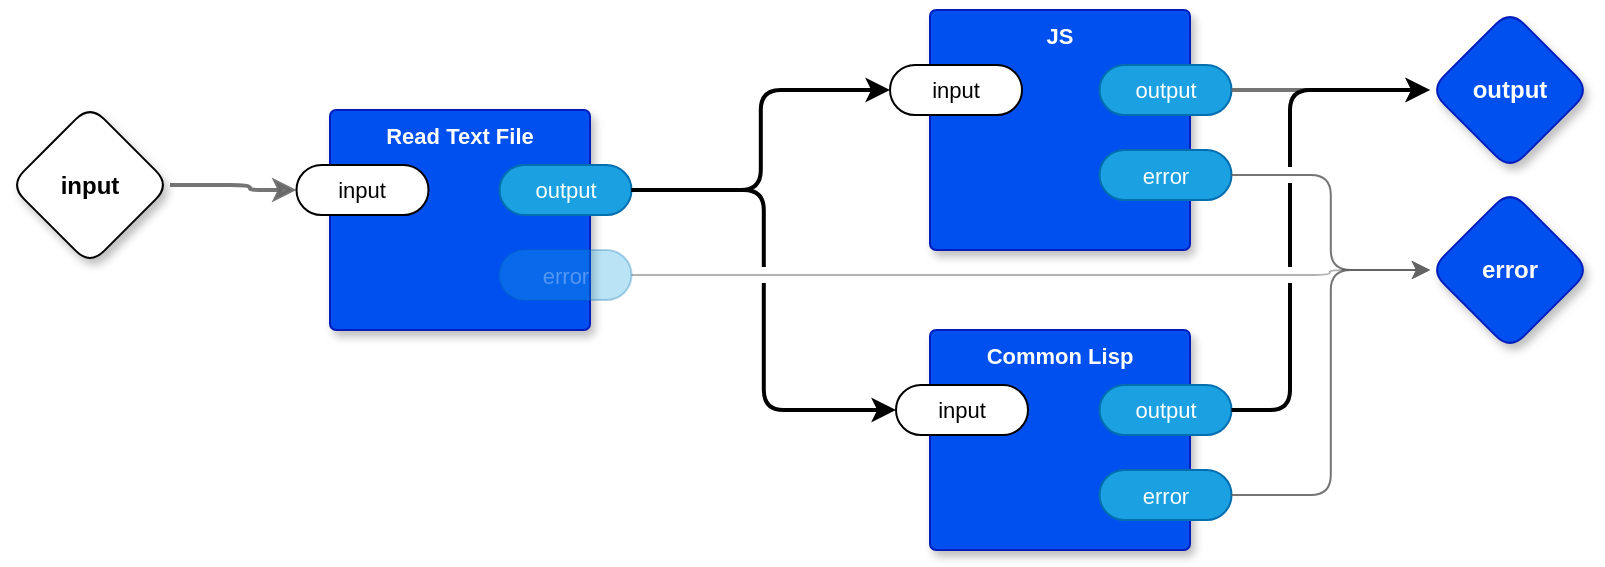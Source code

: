 <mxfile version="22.1.18" type="device" pages="4">
  <diagram name="main" id="m0zTKrYATkNEm8Ja8VeW">
    <mxGraphModel dx="970" dy="670" grid="1" gridSize="10" guides="1" tooltips="1" connect="1" arrows="1" fold="1" page="1" pageScale="1" pageWidth="850" pageHeight="1100" math="0" shadow="0">
      <root>
        <mxCell id="0" />
        <mxCell id="1" parent="0" />
        <mxCell id="c2nBT_NYt9ZuT0qiCFPM-1" style="edgeStyle=orthogonalEdgeStyle;shape=connector;rounded=1;jumpStyle=arc;orthogonalLoop=1;jettySize=auto;html=1;exitX=1;exitY=0.5;exitDx=0;exitDy=0;exitPerimeter=0;entryX=0;entryY=0.5;entryDx=0;entryDy=0;entryPerimeter=0;labelBackgroundColor=default;strokeColor=#666666;strokeWidth=2;fontFamily=Helvetica;fontSize=11;fontColor=default;endArrow=classic;fillColor=#f5f5f5;opacity=90;" edge="1" parent="1" source="c2nBT_NYt9ZuT0qiCFPM-6" target="c2nBT_NYt9ZuT0qiCFPM-20">
          <mxGeometry relative="1" as="geometry">
            <Array as="points">
              <mxPoint x="160" y="218" />
              <mxPoint x="160" y="220" />
            </Array>
          </mxGeometry>
        </mxCell>
        <mxCell id="c2nBT_NYt9ZuT0qiCFPM-6" value="input" style="rhombus;whiteSpace=wrap;html=1;rounded=1;fontStyle=1;glass=0;sketch=0;fontSize=12;points=[[0,0.5,0,0,0],[0.5,0,0,0,0],[0.5,1,0,0,0],[1,0.5,0,0,0]];shadow=1;fontFamily=Helvetica;fontColor=default;" vertex="1" parent="1">
          <mxGeometry x="40" y="177.5" width="80" height="80" as="geometry" />
        </mxCell>
        <mxCell id="c2nBT_NYt9ZuT0qiCFPM-7" value="output" style="rhombus;whiteSpace=wrap;html=1;rounded=1;fillColor=#0050ef;fontColor=#ffffff;strokeColor=#001DBC;fontStyle=1;glass=0;sketch=0;fontSize=12;points=[[0,0.5,0,0,0],[0.5,0,0,0,0],[0.5,1,0,0,0],[1,0.5,0,0,0]];shadow=1;fontFamily=Helvetica;" vertex="1" parent="1">
          <mxGeometry x="750" y="130" width="80" height="80" as="geometry" />
        </mxCell>
        <mxCell id="c2nBT_NYt9ZuT0qiCFPM-8" value="JS" style="rounded=1;whiteSpace=wrap;html=1;sketch=0;container=1;recursiveResize=0;verticalAlign=top;arcSize=6;fontStyle=1;autosize=0;points=[];absoluteArcSize=1;shadow=1;strokeColor=#001DBC;fillColor=#0050ef;fontColor=#ffffff;fontFamily=Helvetica;fontSize=11;" vertex="1" parent="1">
          <mxGeometry x="500" y="130" width="130" height="120" as="geometry">
            <mxRectangle x="-98" y="-1230" width="99" height="26" as="alternateBounds" />
          </mxGeometry>
        </mxCell>
        <mxCell id="c2nBT_NYt9ZuT0qiCFPM-10" value="output" style="rounded=1;whiteSpace=wrap;html=1;sketch=0;points=[[0,0.5,0,0,0],[1,0.5,0,0,0]];fillColor=#1ba1e2;fontColor=#ffffff;strokeColor=#006EAF;arcSize=50;fontFamily=Helvetica;fontSize=11;" vertex="1" parent="c2nBT_NYt9ZuT0qiCFPM-8">
          <mxGeometry x="84.75" y="27.5" width="66" height="25" as="geometry" />
        </mxCell>
        <mxCell id="c2nBT_NYt9ZuT0qiCFPM-11" value="error" style="rounded=1;whiteSpace=wrap;html=1;sketch=0;points=[[0,0.5,0,0,0],[1,0.5,0,0,0]];fillColor=#1ba1e2;fontColor=#ffffff;strokeColor=#006EAF;arcSize=50;fontFamily=Helvetica;fontSize=11;" vertex="1" parent="c2nBT_NYt9ZuT0qiCFPM-8">
          <mxGeometry x="84.75" y="70" width="66" height="25" as="geometry" />
        </mxCell>
        <mxCell id="c2nBT_NYt9ZuT0qiCFPM-13" value="input" style="rounded=1;whiteSpace=wrap;html=1;sketch=0;points=[[0,0.5,0,0,0],[1,0.5,0,0,0]];arcSize=50;fontFamily=Helvetica;fontSize=11;fontColor=default;" vertex="1" parent="c2nBT_NYt9ZuT0qiCFPM-8">
          <mxGeometry x="-20" y="27.5" width="66" height="25" as="geometry" />
        </mxCell>
        <mxCell id="c2nBT_NYt9ZuT0qiCFPM-16" style="edgeStyle=orthogonalEdgeStyle;shape=connector;rounded=1;jumpStyle=arc;orthogonalLoop=1;jettySize=auto;html=1;exitX=1;exitY=0.5;exitDx=0;exitDy=0;exitPerimeter=0;entryX=0;entryY=0.5;entryDx=0;entryDy=0;entryPerimeter=0;labelBackgroundColor=default;strokeColor=#666666;strokeWidth=2;fontFamily=Helvetica;fontSize=11;fontColor=default;endArrow=classic;fillColor=#f5f5f5;opacity=90;" edge="1" parent="1" source="c2nBT_NYt9ZuT0qiCFPM-10" target="c2nBT_NYt9ZuT0qiCFPM-7">
          <mxGeometry relative="1" as="geometry" />
        </mxCell>
        <mxCell id="c2nBT_NYt9ZuT0qiCFPM-17" value="error" style="rhombus;whiteSpace=wrap;html=1;rounded=1;fillColor=#0050ef;fontColor=#ffffff;strokeColor=#001DBC;fontStyle=1;glass=0;sketch=0;fontSize=12;points=[[0,0.5,0,0,0],[0.5,0,0,0,0],[0.5,1,0,0,0],[1,0.5,0,0,0]];shadow=1;fontFamily=Helvetica;" vertex="1" parent="1">
          <mxGeometry x="750" y="220" width="80" height="80" as="geometry" />
        </mxCell>
        <mxCell id="c2nBT_NYt9ZuT0qiCFPM-18" style="edgeStyle=orthogonalEdgeStyle;shape=connector;rounded=1;jumpStyle=arc;orthogonalLoop=1;jettySize=auto;html=1;exitX=1;exitY=0.5;exitDx=0;exitDy=0;exitPerimeter=0;entryX=0;entryY=0.5;entryDx=0;entryDy=0;entryPerimeter=0;labelBackgroundColor=default;strokeColor=#666666;strokeWidth=1;fontFamily=Helvetica;fontSize=11;fontColor=default;endArrow=classic;fillColor=#f5f5f5;opacity=90;" edge="1" parent="1" source="c2nBT_NYt9ZuT0qiCFPM-11" target="c2nBT_NYt9ZuT0qiCFPM-17">
          <mxGeometry relative="1" as="geometry" />
        </mxCell>
        <mxCell id="c2nBT_NYt9ZuT0qiCFPM-19" value="Read Text File" style="rounded=1;whiteSpace=wrap;html=1;sketch=0;container=1;recursiveResize=0;verticalAlign=top;arcSize=6;fontStyle=1;autosize=0;points=[];absoluteArcSize=1;shadow=1;strokeColor=#001DBC;fillColor=#0050ef;fontColor=#ffffff;fontFamily=Helvetica;fontSize=11;" vertex="1" parent="1">
          <mxGeometry x="200" y="180" width="130" height="110" as="geometry">
            <mxRectangle x="-98" y="-1230" width="99" height="26" as="alternateBounds" />
          </mxGeometry>
        </mxCell>
        <mxCell id="c2nBT_NYt9ZuT0qiCFPM-20" value="input" style="rounded=1;whiteSpace=wrap;html=1;sketch=0;points=[[0,0.5,0,0,0],[1,0.5,0,0,0]];arcSize=50;fontFamily=Helvetica;fontSize=11;fontColor=default;" vertex="1" parent="c2nBT_NYt9ZuT0qiCFPM-19">
          <mxGeometry x="-16.75" y="27.5" width="66" height="25" as="geometry" />
        </mxCell>
        <mxCell id="c2nBT_NYt9ZuT0qiCFPM-21" value="output" style="rounded=1;whiteSpace=wrap;html=1;sketch=0;points=[[0,0.5,0,0,0],[1,0.5,0,0,0]];fillColor=#1ba1e2;fontColor=#ffffff;strokeColor=#006EAF;arcSize=50;fontFamily=Helvetica;fontSize=11;" vertex="1" parent="c2nBT_NYt9ZuT0qiCFPM-19">
          <mxGeometry x="84.75" y="27.5" width="66" height="25" as="geometry" />
        </mxCell>
        <mxCell id="c2nBT_NYt9ZuT0qiCFPM-22" value="error" style="rounded=1;whiteSpace=wrap;html=1;sketch=0;points=[[0,0.5,0,0,0],[1,0.5,0,0,0]];fillColor=#1ba1e2;fontColor=#ffffff;strokeColor=#006EAF;arcSize=50;fontFamily=Helvetica;fontSize=11;textOpacity=30;opacity=30;" vertex="1" parent="c2nBT_NYt9ZuT0qiCFPM-19">
          <mxGeometry x="84.75" y="70" width="66" height="25" as="geometry" />
        </mxCell>
        <mxCell id="c2nBT_NYt9ZuT0qiCFPM-24" style="edgeStyle=orthogonalEdgeStyle;rounded=1;orthogonalLoop=1;jettySize=auto;html=1;exitX=1;exitY=0.5;exitDx=0;exitDy=0;exitPerimeter=0;entryX=0;entryY=0.5;entryDx=0;entryDy=0;entryPerimeter=0;strokeWidth=1;opacity=30;jumpStyle=arc;" edge="1" parent="1" source="c2nBT_NYt9ZuT0qiCFPM-22" target="c2nBT_NYt9ZuT0qiCFPM-17">
          <mxGeometry relative="1" as="geometry">
            <Array as="points">
              <mxPoint x="700" y="263" />
              <mxPoint x="700" y="260" />
            </Array>
          </mxGeometry>
        </mxCell>
        <mxCell id="c2nBT_NYt9ZuT0qiCFPM-48" value="Common Lisp" style="rounded=1;whiteSpace=wrap;html=1;sketch=0;container=1;recursiveResize=0;verticalAlign=top;arcSize=6;fontStyle=1;autosize=0;points=[];absoluteArcSize=1;shadow=1;strokeColor=#001DBC;fillColor=#0050ef;fontColor=#ffffff;fontFamily=Helvetica;fontSize=11;" vertex="1" parent="1">
          <mxGeometry x="500" y="290" width="130" height="110" as="geometry">
            <mxRectangle x="-98" y="-1230" width="99" height="26" as="alternateBounds" />
          </mxGeometry>
        </mxCell>
        <mxCell id="c2nBT_NYt9ZuT0qiCFPM-50" value="output" style="rounded=1;whiteSpace=wrap;html=1;sketch=0;points=[[0,0.5,0,0,0],[1,0.5,0,0,0]];fillColor=#1ba1e2;fontColor=#ffffff;strokeColor=#006EAF;arcSize=50;fontFamily=Helvetica;fontSize=11;" vertex="1" parent="c2nBT_NYt9ZuT0qiCFPM-48">
          <mxGeometry x="84.75" y="27.5" width="66" height="25" as="geometry" />
        </mxCell>
        <mxCell id="c2nBT_NYt9ZuT0qiCFPM-51" value="error" style="rounded=1;whiteSpace=wrap;html=1;sketch=0;points=[[0,0.5,0,0,0],[1,0.5,0,0,0]];fillColor=#1ba1e2;fontColor=#ffffff;strokeColor=#006EAF;arcSize=50;fontFamily=Helvetica;fontSize=11;" vertex="1" parent="c2nBT_NYt9ZuT0qiCFPM-48">
          <mxGeometry x="84.75" y="70" width="66" height="25" as="geometry" />
        </mxCell>
        <mxCell id="c2nBT_NYt9ZuT0qiCFPM-53" value="input" style="rounded=1;whiteSpace=wrap;html=1;sketch=0;points=[[0,0.5,0,0,0],[1,0.5,0,0,0]];arcSize=50;fontFamily=Helvetica;fontSize=11;fontColor=default;" vertex="1" parent="c2nBT_NYt9ZuT0qiCFPM-48">
          <mxGeometry x="-17" y="27.5" width="66" height="25" as="geometry" />
        </mxCell>
        <mxCell id="c2nBT_NYt9ZuT0qiCFPM-58" style="edgeStyle=orthogonalEdgeStyle;shape=connector;rounded=1;jumpStyle=arc;orthogonalLoop=1;jettySize=auto;html=1;exitX=1;exitY=0.5;exitDx=0;exitDy=0;exitPerimeter=0;labelBackgroundColor=default;strokeColor=#666666;strokeWidth=1;fontFamily=Helvetica;fontSize=11;fontColor=default;endArrow=classic;fillColor=#f5f5f5;opacity=90;entryX=0;entryY=0.5;entryDx=0;entryDy=0;entryPerimeter=0;" edge="1" parent="1" source="c2nBT_NYt9ZuT0qiCFPM-51" target="c2nBT_NYt9ZuT0qiCFPM-17">
          <mxGeometry relative="1" as="geometry">
            <mxPoint x="750" y="470" as="targetPoint" />
          </mxGeometry>
        </mxCell>
        <mxCell id="m_vj20etugxTJXtS6ki3-2" style="edgeStyle=orthogonalEdgeStyle;shape=connector;curved=0;rounded=1;jumpStyle=gap;orthogonalLoop=1;jettySize=auto;html=1;exitX=1;exitY=0.5;exitDx=0;exitDy=0;exitPerimeter=0;entryX=0;entryY=0.5;entryDx=0;entryDy=0;entryPerimeter=0;labelBackgroundColor=default;strokeColor=default;strokeWidth=2;align=center;verticalAlign=middle;fontFamily=Helvetica;fontSize=11;fontColor=default;endArrow=classic;" edge="1" parent="1" source="c2nBT_NYt9ZuT0qiCFPM-21" target="c2nBT_NYt9ZuT0qiCFPM-53">
          <mxGeometry relative="1" as="geometry" />
        </mxCell>
        <mxCell id="m_vj20etugxTJXtS6ki3-3" style="edgeStyle=orthogonalEdgeStyle;shape=connector;curved=0;rounded=1;jumpStyle=gap;orthogonalLoop=1;jettySize=auto;html=1;exitX=1;exitY=0.5;exitDx=0;exitDy=0;exitPerimeter=0;entryX=0;entryY=0.5;entryDx=0;entryDy=0;entryPerimeter=0;labelBackgroundColor=default;strokeColor=default;strokeWidth=2;align=center;verticalAlign=middle;fontFamily=Helvetica;fontSize=11;fontColor=default;endArrow=classic;" edge="1" parent="1" source="c2nBT_NYt9ZuT0qiCFPM-50" target="c2nBT_NYt9ZuT0qiCFPM-7">
          <mxGeometry relative="1" as="geometry">
            <Array as="points">
              <mxPoint x="680" y="330" />
              <mxPoint x="680" y="170" />
            </Array>
          </mxGeometry>
        </mxCell>
        <mxCell id="m_vj20etugxTJXtS6ki3-4" style="edgeStyle=orthogonalEdgeStyle;shape=connector;curved=0;rounded=1;jumpStyle=gap;orthogonalLoop=1;jettySize=auto;html=1;exitX=1;exitY=0.5;exitDx=0;exitDy=0;exitPerimeter=0;entryX=0;entryY=0.5;entryDx=0;entryDy=0;entryPerimeter=0;labelBackgroundColor=default;strokeColor=default;strokeWidth=2;align=center;verticalAlign=middle;fontFamily=Helvetica;fontSize=11;fontColor=default;endArrow=classic;" edge="1" parent="1" source="c2nBT_NYt9ZuT0qiCFPM-21" target="c2nBT_NYt9ZuT0qiCFPM-13">
          <mxGeometry relative="1" as="geometry" />
        </mxCell>
      </root>
    </mxGraphModel>
  </diagram>
  <diagram id="tdX2_95LEIDNDVLNdQ2E" name="...">
    <mxGraphModel dx="1114" dy="693" grid="1" gridSize="10" guides="1" tooltips="1" connect="1" arrows="1" fold="1" page="1" pageScale="1" pageWidth="850" pageHeight="1100" math="0" shadow="0">
      <root>
        <mxCell id="0" />
        <mxCell id="1" parent="0" />
      </root>
    </mxGraphModel>
  </diagram>
  <diagram id="RkYC8bqlzg5WGROcqYkk" name="JS">
    <mxGraphModel dx="970" dy="670" grid="1" gridSize="10" guides="1" tooltips="1" connect="1" arrows="1" fold="1" page="1" pageScale="1" pageWidth="850" pageHeight="1100" math="0" shadow="0">
      <root>
        <mxCell id="0" />
        <mxCell id="1" parent="0" />
        <mxCell id="TUkTCJ8t58OYrCRsVs88-1" style="edgeStyle=orthogonalEdgeStyle;shape=connector;rounded=1;jumpStyle=arc;orthogonalLoop=1;jettySize=auto;html=1;exitX=1;exitY=0.5;exitDx=0;exitDy=0;exitPerimeter=0;entryX=0;entryY=0.5;entryDx=0;entryDy=0;entryPerimeter=0;labelBackgroundColor=default;strokeColor=#666666;strokeWidth=2;fontFamily=Helvetica;fontSize=11;fontColor=default;endArrow=classic;fillColor=#f5f5f5;opacity=90;" edge="1" parent="1" source="TUkTCJ8t58OYrCRsVs88-6" target="TUkTCJ8t58OYrCRsVs88-13">
          <mxGeometry relative="1" as="geometry">
            <Array as="points">
              <mxPoint x="320" y="218" />
              <mxPoint x="320" y="218" />
            </Array>
            <mxPoint x="183.25" y="280" as="targetPoint" />
          </mxGeometry>
        </mxCell>
        <mxCell id="TUkTCJ8t58OYrCRsVs88-2" style="edgeStyle=orthogonalEdgeStyle;shape=connector;rounded=1;jumpStyle=arc;orthogonalLoop=1;jettySize=auto;html=1;exitX=1;exitY=0.5;exitDx=0;exitDy=0;exitPerimeter=0;entryX=0;entryY=0.5;entryDx=0;entryDy=0;entryPerimeter=0;labelBackgroundColor=default;strokeColor=#666666;strokeWidth=1;fontFamily=Helvetica;fontSize=11;fontColor=default;endArrow=classic;fillColor=#f5f5f5;opacity=30;" edge="1" parent="1" source="TUkTCJ8t58OYrCRsVs88-6" target="TUkTCJ8t58OYrCRsVs88-38">
          <mxGeometry relative="1" as="geometry">
            <mxPoint x="183.25" y="80" as="targetPoint" />
          </mxGeometry>
        </mxCell>
        <mxCell id="TUkTCJ8t58OYrCRsVs88-3" style="edgeStyle=orthogonalEdgeStyle;shape=connector;rounded=1;jumpStyle=none;orthogonalLoop=1;jettySize=auto;html=1;exitX=1;exitY=0.5;exitDx=0;exitDy=0;exitPerimeter=0;entryX=0;entryY=0.5;entryDx=0;entryDy=0;entryPerimeter=0;labelBackgroundColor=default;strokeColor=#666666;strokeWidth=1;fontFamily=Helvetica;fontSize=11;fontColor=default;endArrow=classic;fillColor=#f5f5f5;opacity=30;" edge="1" parent="1" source="TUkTCJ8t58OYrCRsVs88-6" target="TUkTCJ8t58OYrCRsVs88-34">
          <mxGeometry relative="1" as="geometry">
            <mxPoint x="183.25" y="-10" as="targetPoint" />
          </mxGeometry>
        </mxCell>
        <mxCell id="TUkTCJ8t58OYrCRsVs88-4" style="edgeStyle=orthogonalEdgeStyle;shape=connector;rounded=1;jumpStyle=none;orthogonalLoop=1;jettySize=auto;html=1;exitX=1;exitY=0.5;exitDx=0;exitDy=0;exitPerimeter=0;entryX=0;entryY=0.5;entryDx=0;entryDy=0;entryPerimeter=0;labelBackgroundColor=default;strokeColor=#666666;strokeWidth=1;fontFamily=Helvetica;fontSize=11;fontColor=default;endArrow=classic;fillColor=#f5f5f5;opacity=30;" edge="1" parent="1" source="TUkTCJ8t58OYrCRsVs88-6" target="TUkTCJ8t58OYrCRsVs88-27">
          <mxGeometry relative="1" as="geometry">
            <mxPoint x="183.25" y="-120" as="targetPoint" />
            <Array as="points">
              <mxPoint x="160" y="218" />
              <mxPoint x="160" y="80" />
            </Array>
          </mxGeometry>
        </mxCell>
        <mxCell id="TUkTCJ8t58OYrCRsVs88-5" style="edgeStyle=orthogonalEdgeStyle;rounded=1;orthogonalLoop=1;jettySize=auto;html=1;exitX=1;exitY=0.5;exitDx=0;exitDy=0;exitPerimeter=0;entryX=0;entryY=0.5;entryDx=0;entryDy=0;entryPerimeter=0;opacity=30;" edge="1" parent="1" source="TUkTCJ8t58OYrCRsVs88-6" target="TUkTCJ8t58OYrCRsVs88-30">
          <mxGeometry relative="1" as="geometry">
            <mxPoint x="183.25" y="170" as="targetPoint" />
          </mxGeometry>
        </mxCell>
        <mxCell id="TUkTCJ8t58OYrCRsVs88-6" value="input" style="rhombus;whiteSpace=wrap;html=1;rounded=1;fontStyle=1;glass=0;sketch=0;fontSize=12;points=[[0,0.5,0,0,0],[0.5,0,0,0,0],[0.5,1,0,0,0],[1,0.5,0,0,0]];shadow=1;fontFamily=Helvetica;fontColor=default;" vertex="1" parent="1">
          <mxGeometry x="40" y="177.5" width="80" height="80" as="geometry" />
        </mxCell>
        <mxCell id="TUkTCJ8t58OYrCRsVs88-7" value="output" style="rhombus;whiteSpace=wrap;html=1;rounded=1;fillColor=#0050ef;fontColor=#ffffff;strokeColor=#001DBC;fontStyle=1;glass=0;sketch=0;fontSize=12;points=[[0,0.5,0,0,0],[0.5,0,0,0,0],[0.5,1,0,0,0],[1,0.5,0,0,0]];shadow=1;fontFamily=Helvetica;" vertex="1" parent="1">
          <mxGeometry x="750" y="40" width="80" height="80" as="geometry" />
        </mxCell>
        <mxCell id="TUkTCJ8t58OYrCRsVs88-8" value="Transpile" style="rounded=1;whiteSpace=wrap;html=1;sketch=0;container=1;recursiveResize=0;verticalAlign=top;arcSize=6;fontStyle=1;autosize=0;points=[];absoluteArcSize=1;shadow=1;strokeColor=#001DBC;fillColor=#0050ef;fontColor=#ffffff;fontFamily=Helvetica;fontSize=11;" vertex="1" parent="1">
          <mxGeometry x="500" y="40" width="130" height="210" as="geometry">
            <mxRectangle x="-98" y="-1230" width="99" height="26" as="alternateBounds" />
          </mxGeometry>
        </mxCell>
        <mxCell id="TUkTCJ8t58OYrCRsVs88-9" value="ohmfn" style="rounded=1;whiteSpace=wrap;html=1;sketch=0;points=[[0,0.5,0,0,0],[1,0.5,0,0,0]];arcSize=50;fontFamily=Helvetica;fontSize=11;fontColor=default;fontStyle=0" vertex="1" parent="TUkTCJ8t58OYrCRsVs88-8">
          <mxGeometry x="-17" y="57.5" width="66" height="25" as="geometry" />
        </mxCell>
        <mxCell id="TUkTCJ8t58OYrCRsVs88-10" value="output" style="rounded=1;whiteSpace=wrap;html=1;sketch=0;points=[[0,0.5,0,0,0],[1,0.5,0,0,0]];fillColor=#1ba1e2;fontColor=#ffffff;strokeColor=#006EAF;arcSize=50;fontFamily=Helvetica;fontSize=11;" vertex="1" parent="TUkTCJ8t58OYrCRsVs88-8">
          <mxGeometry x="84.75" y="27.5" width="66" height="25" as="geometry" />
        </mxCell>
        <mxCell id="TUkTCJ8t58OYrCRsVs88-11" value="error" style="rounded=1;whiteSpace=wrap;html=1;sketch=0;points=[[0,0.5,0,0,0],[1,0.5,0,0,0]];fillColor=#1ba1e2;fontColor=#ffffff;strokeColor=#006EAF;arcSize=50;fontFamily=Helvetica;fontSize=11;" vertex="1" parent="TUkTCJ8t58OYrCRsVs88-8">
          <mxGeometry x="84.75" y="70" width="66" height="25" as="geometry" />
        </mxCell>
        <mxCell id="TUkTCJ8t58OYrCRsVs88-12" value="rwrfn" style="rounded=1;whiteSpace=wrap;html=1;sketch=0;points=[[0,0.5,0,0,0],[1,0.5,0,0,0]];arcSize=50;fontFamily=Helvetica;fontSize=11;fontColor=default;" vertex="1" parent="TUkTCJ8t58OYrCRsVs88-8">
          <mxGeometry x="-17" y="92.5" width="66" height="25" as="geometry" />
        </mxCell>
        <mxCell id="TUkTCJ8t58OYrCRsVs88-13" value="input" style="rounded=1;whiteSpace=wrap;html=1;sketch=0;points=[[0,0.5,0,0,0],[1,0.5,0,0,0]];arcSize=50;fontFamily=Helvetica;fontSize=11;fontColor=default;" vertex="1" parent="TUkTCJ8t58OYrCRsVs88-8">
          <mxGeometry x="-17" y="165" width="66" height="25" as="geometry" />
        </mxCell>
        <mxCell id="TUkTCJ8t58OYrCRsVs88-14" value="grammar name" style="rounded=1;whiteSpace=wrap;html=1;sketch=0;points=[[0,0.5,0,0,0],[1,0.5,0,0,0]];arcSize=50;fontFamily=Helvetica;fontSize=11;fontColor=default;" vertex="1" parent="TUkTCJ8t58OYrCRsVs88-8">
          <mxGeometry x="-16" y="27.5" width="66" height="25" as="geometry" />
        </mxCell>
        <mxCell id="TUkTCJ8t58OYrCRsVs88-15" value="rwrsupportfn" style="rounded=1;whiteSpace=wrap;html=1;sketch=0;points=[[0,0.5,0,0,0],[1,0.5,0,0,0]];arcSize=50;fontFamily=Helvetica;fontSize=11;fontColor=default;" vertex="1" parent="TUkTCJ8t58OYrCRsVs88-8">
          <mxGeometry x="-17" y="127.5" width="66" height="25" as="geometry" />
        </mxCell>
        <mxCell id="TUkTCJ8t58OYrCRsVs88-16" style="edgeStyle=orthogonalEdgeStyle;shape=connector;rounded=1;jumpStyle=arc;orthogonalLoop=1;jettySize=auto;html=1;exitX=1;exitY=0.5;exitDx=0;exitDy=0;exitPerimeter=0;entryX=0;entryY=0.5;entryDx=0;entryDy=0;entryPerimeter=0;labelBackgroundColor=default;strokeColor=#666666;strokeWidth=2;fontFamily=Helvetica;fontSize=11;fontColor=default;endArrow=classic;fillColor=#f5f5f5;opacity=90;" edge="1" parent="1" source="TUkTCJ8t58OYrCRsVs88-10" target="TUkTCJ8t58OYrCRsVs88-7">
          <mxGeometry relative="1" as="geometry" />
        </mxCell>
        <mxCell id="TUkTCJ8t58OYrCRsVs88-17" value="error" style="rhombus;whiteSpace=wrap;html=1;rounded=1;fillColor=#0050ef;fontColor=#ffffff;strokeColor=#001DBC;fontStyle=1;glass=0;sketch=0;fontSize=12;points=[[0,0.5,0,0,0],[0.5,0,0,0,0],[0.5,1,0,0,0],[1,0.5,0,0,0]];shadow=1;fontFamily=Helvetica;" vertex="1" parent="1">
          <mxGeometry x="750" y="220" width="80" height="80" as="geometry" />
        </mxCell>
        <mxCell id="TUkTCJ8t58OYrCRsVs88-18" style="edgeStyle=orthogonalEdgeStyle;shape=connector;rounded=1;jumpStyle=arc;orthogonalLoop=1;jettySize=auto;html=1;exitX=1;exitY=0.5;exitDx=0;exitDy=0;exitPerimeter=0;entryX=0;entryY=0.5;entryDx=0;entryDy=0;entryPerimeter=0;labelBackgroundColor=default;strokeColor=#666666;strokeWidth=1;fontFamily=Helvetica;fontSize=11;fontColor=default;endArrow=classic;fillColor=#f5f5f5;opacity=90;" edge="1" parent="1" source="TUkTCJ8t58OYrCRsVs88-11" target="TUkTCJ8t58OYrCRsVs88-17">
          <mxGeometry relative="1" as="geometry" />
        </mxCell>
        <mxCell id="TUkTCJ8t58OYrCRsVs88-25" value="&#39;ABC&#39;" style="rounded=1;whiteSpace=wrap;html=1;sketch=0;container=1;recursiveResize=0;verticalAlign=middle;arcSize=6;fontStyle=1;autosize=0;points=[];absoluteArcSize=1;shadow=0;strokeColor=#6c8ebf;fillColor=#dae8fc;fontFamily=Helvetica;fontSize=11;gradientColor=#E6E6E6;" vertex="1" parent="1">
          <mxGeometry x="220" y="70" width="110" height="20" as="geometry">
            <mxRectangle x="-98" y="-1230" width="99" height="26" as="alternateBounds" />
          </mxGeometry>
        </mxCell>
        <mxCell id="TUkTCJ8t58OYrCRsVs88-26" value="⍺" style="rounded=1;whiteSpace=wrap;html=1;sketch=0;points=[[0,0.5,0,0,0],[1,0.5,0,0,0]];arcSize=50;fontFamily=Helvetica;fontSize=11;fontColor=default;" vertex="1" parent="TUkTCJ8t58OYrCRsVs88-25">
          <mxGeometry x="100" y="3.75" width="20" height="12.5" as="geometry" />
        </mxCell>
        <mxCell id="TUkTCJ8t58OYrCRsVs88-27" value="⍺" style="rounded=1;whiteSpace=wrap;html=1;sketch=0;points=[[0,0.5,0,0,0],[1,0.5,0,0,0]];arcSize=50;fontFamily=Helvetica;fontSize=11;fontColor=default;" vertex="1" parent="TUkTCJ8t58OYrCRsVs88-25">
          <mxGeometry x="-10" y="3.75" width="20" height="12.5" as="geometry" />
        </mxCell>
        <mxCell id="TUkTCJ8t58OYrCRsVs88-28" value="&#39;null.js&#39;" style="rounded=1;whiteSpace=wrap;html=1;sketch=0;container=1;recursiveResize=0;verticalAlign=middle;arcSize=6;fontStyle=1;autosize=0;points=[];absoluteArcSize=1;shadow=0;strokeColor=#6c8ebf;fillColor=#dae8fc;fontFamily=Helvetica;fontSize=11;gradientColor=#E6E6E6;" vertex="1" parent="1">
          <mxGeometry x="210" y="170" width="200" height="20" as="geometry">
            <mxRectangle x="-98" y="-1230" width="99" height="26" as="alternateBounds" />
          </mxGeometry>
        </mxCell>
        <mxCell id="TUkTCJ8t58OYrCRsVs88-29" value="⍺" style="rounded=1;whiteSpace=wrap;html=1;sketch=0;points=[[0,0.5,0,0,0],[1,0.5,0,0,0]];arcSize=50;fontFamily=Helvetica;fontSize=11;fontColor=default;" vertex="1" parent="TUkTCJ8t58OYrCRsVs88-28">
          <mxGeometry x="190" y="3.75" width="20" height="12.5" as="geometry" />
        </mxCell>
        <mxCell id="TUkTCJ8t58OYrCRsVs88-30" value="⍺" style="rounded=1;whiteSpace=wrap;html=1;sketch=0;points=[[0,0.5,0,0,0],[1,0.5,0,0,0]];arcSize=50;fontFamily=Helvetica;fontSize=11;fontColor=default;" vertex="1" parent="TUkTCJ8t58OYrCRsVs88-28">
          <mxGeometry x="-10" y="3.75" width="20" height="12.5" as="geometry" />
        </mxCell>
        <mxCell id="TUkTCJ8t58OYrCRsVs88-31" style="edgeStyle=orthogonalEdgeStyle;shape=connector;rounded=1;orthogonalLoop=1;jettySize=auto;html=1;entryX=0;entryY=0.5;entryDx=0;entryDy=0;entryPerimeter=0;labelBackgroundColor=default;strokeColor=default;strokeWidth=2;align=center;verticalAlign=middle;fontFamily=Helvetica;fontSize=11;fontColor=default;endArrow=classic;" edge="1" parent="1" source="TUkTCJ8t58OYrCRsVs88-29" target="TUkTCJ8t58OYrCRsVs88-15">
          <mxGeometry relative="1" as="geometry" />
        </mxCell>
        <mxCell id="TUkTCJ8t58OYrCRsVs88-32" value="&#39;abc.ohm&#39;" style="rounded=1;whiteSpace=wrap;html=1;sketch=0;container=1;recursiveResize=0;verticalAlign=middle;arcSize=6;fontStyle=1;autosize=0;points=[];absoluteArcSize=1;shadow=0;strokeColor=#6c8ebf;fillColor=#dae8fc;fontFamily=Helvetica;fontSize=11;gradientColor=#E6E6E6;" vertex="1" parent="1">
          <mxGeometry x="210" y="100" width="200" height="20" as="geometry">
            <mxRectangle x="-98" y="-1230" width="99" height="26" as="alternateBounds" />
          </mxGeometry>
        </mxCell>
        <mxCell id="TUkTCJ8t58OYrCRsVs88-33" value="⍺" style="rounded=1;whiteSpace=wrap;html=1;sketch=0;points=[[0,0.5,0,0,0],[1,0.5,0,0,0]];arcSize=50;fontFamily=Helvetica;fontSize=11;fontColor=default;" vertex="1" parent="TUkTCJ8t58OYrCRsVs88-32">
          <mxGeometry x="190" y="3.75" width="20" height="12.5" as="geometry" />
        </mxCell>
        <mxCell id="TUkTCJ8t58OYrCRsVs88-34" value="⍺" style="rounded=1;whiteSpace=wrap;html=1;sketch=0;points=[[0,0.5,0,0,0],[1,0.5,0,0,0]];arcSize=50;fontFamily=Helvetica;fontSize=11;fontColor=default;" vertex="1" parent="TUkTCJ8t58OYrCRsVs88-32">
          <mxGeometry x="-10" y="3.75" width="20" height="12.5" as="geometry" />
        </mxCell>
        <mxCell id="TUkTCJ8t58OYrCRsVs88-35" style="edgeStyle=orthogonalEdgeStyle;shape=connector;rounded=1;orthogonalLoop=1;jettySize=auto;html=1;exitX=1;exitY=0.5;exitDx=0;exitDy=0;exitPerimeter=0;entryX=0;entryY=0.5;entryDx=0;entryDy=0;entryPerimeter=0;labelBackgroundColor=default;strokeColor=default;strokeWidth=2;align=center;verticalAlign=middle;fontFamily=Helvetica;fontSize=11;fontColor=default;endArrow=classic;" edge="1" parent="1" source="TUkTCJ8t58OYrCRsVs88-33" target="TUkTCJ8t58OYrCRsVs88-9">
          <mxGeometry relative="1" as="geometry">
            <Array as="points">
              <mxPoint x="450" y="110" />
              <mxPoint x="450" y="110" />
            </Array>
          </mxGeometry>
        </mxCell>
        <mxCell id="TUkTCJ8t58OYrCRsVs88-36" value="&#39;abcjs.rwr&#39;" style="rounded=1;whiteSpace=wrap;html=1;sketch=0;container=1;recursiveResize=0;verticalAlign=middle;arcSize=6;fontStyle=1;autosize=0;points=[];absoluteArcSize=1;shadow=0;strokeColor=#6c8ebf;fillColor=#dae8fc;fontFamily=Helvetica;fontSize=11;gradientColor=#E6E6E6;" vertex="1" parent="1">
          <mxGeometry x="210" y="135" width="200" height="20" as="geometry">
            <mxRectangle x="-98" y="-1230" width="99" height="26" as="alternateBounds" />
          </mxGeometry>
        </mxCell>
        <mxCell id="TUkTCJ8t58OYrCRsVs88-37" value="⍺" style="rounded=1;whiteSpace=wrap;html=1;sketch=0;points=[[0,0.5,0,0,0],[1,0.5,0,0,0]];arcSize=50;fontFamily=Helvetica;fontSize=11;fontColor=default;" vertex="1" parent="TUkTCJ8t58OYrCRsVs88-36">
          <mxGeometry x="190" y="3.75" width="20" height="12.5" as="geometry" />
        </mxCell>
        <mxCell id="TUkTCJ8t58OYrCRsVs88-38" value="⍺" style="rounded=1;whiteSpace=wrap;html=1;sketch=0;points=[[0,0.5,0,0,0],[1,0.5,0,0,0]];arcSize=50;fontFamily=Helvetica;fontSize=11;fontColor=default;" vertex="1" parent="TUkTCJ8t58OYrCRsVs88-36">
          <mxGeometry x="-10" y="3.75" width="20" height="12.5" as="geometry" />
        </mxCell>
        <mxCell id="TUkTCJ8t58OYrCRsVs88-39" style="edgeStyle=orthogonalEdgeStyle;shape=connector;rounded=1;orthogonalLoop=1;jettySize=auto;html=1;labelBackgroundColor=default;strokeColor=default;strokeWidth=2;align=center;verticalAlign=middle;fontFamily=Helvetica;fontSize=11;fontColor=default;endArrow=classic;" edge="1" parent="1" source="TUkTCJ8t58OYrCRsVs88-37" target="TUkTCJ8t58OYrCRsVs88-12">
          <mxGeometry relative="1" as="geometry" />
        </mxCell>
        <mxCell id="TUkTCJ8t58OYrCRsVs88-40" style="edgeStyle=orthogonalEdgeStyle;shape=connector;rounded=1;orthogonalLoop=1;jettySize=auto;html=1;exitX=1;exitY=0.5;exitDx=0;exitDy=0;exitPerimeter=0;entryX=0;entryY=0.5;entryDx=0;entryDy=0;entryPerimeter=0;labelBackgroundColor=default;strokeColor=default;strokeWidth=2;align=center;verticalAlign=middle;fontFamily=Helvetica;fontSize=11;fontColor=default;endArrow=classic;" edge="1" parent="1" source="TUkTCJ8t58OYrCRsVs88-26" target="TUkTCJ8t58OYrCRsVs88-14">
          <mxGeometry relative="1" as="geometry" />
        </mxCell>
      </root>
    </mxGraphModel>
  </diagram>
  <diagram name="Common Lisp" id="o5R5ZRADPnA34gwWPBv9">
    <mxGraphModel dx="970" dy="670" grid="1" gridSize="10" guides="1" tooltips="1" connect="1" arrows="1" fold="1" page="1" pageScale="1" pageWidth="850" pageHeight="1100" math="0" shadow="0">
      <root>
        <mxCell id="6fBD2X-mPpTSZUGRovUx-0" />
        <mxCell id="6fBD2X-mPpTSZUGRovUx-1" parent="6fBD2X-mPpTSZUGRovUx-0" />
        <mxCell id="6fBD2X-mPpTSZUGRovUx-2" style="edgeStyle=orthogonalEdgeStyle;shape=connector;rounded=1;jumpStyle=arc;orthogonalLoop=1;jettySize=auto;html=1;exitX=1;exitY=0.5;exitDx=0;exitDy=0;exitPerimeter=0;entryX=0;entryY=0.5;entryDx=0;entryDy=0;entryPerimeter=0;labelBackgroundColor=default;strokeColor=#666666;strokeWidth=2;fontFamily=Helvetica;fontSize=11;fontColor=default;endArrow=classic;fillColor=#f5f5f5;opacity=90;" edge="1" parent="6fBD2X-mPpTSZUGRovUx-1" source="6fBD2X-mPpTSZUGRovUx-7" target="6fBD2X-mPpTSZUGRovUx-14">
          <mxGeometry relative="1" as="geometry">
            <Array as="points">
              <mxPoint x="320" y="218" />
              <mxPoint x="320" y="218" />
            </Array>
            <mxPoint x="183.25" y="280" as="targetPoint" />
          </mxGeometry>
        </mxCell>
        <mxCell id="6fBD2X-mPpTSZUGRovUx-3" style="edgeStyle=orthogonalEdgeStyle;shape=connector;rounded=1;jumpStyle=arc;orthogonalLoop=1;jettySize=auto;html=1;exitX=1;exitY=0.5;exitDx=0;exitDy=0;exitPerimeter=0;entryX=0;entryY=0.5;entryDx=0;entryDy=0;entryPerimeter=0;labelBackgroundColor=default;strokeColor=#666666;strokeWidth=1;fontFamily=Helvetica;fontSize=11;fontColor=default;endArrow=classic;fillColor=#f5f5f5;opacity=30;" edge="1" parent="6fBD2X-mPpTSZUGRovUx-1" source="6fBD2X-mPpTSZUGRovUx-7" target="6fBD2X-mPpTSZUGRovUx-33">
          <mxGeometry relative="1" as="geometry">
            <mxPoint x="183.25" y="80" as="targetPoint" />
          </mxGeometry>
        </mxCell>
        <mxCell id="6fBD2X-mPpTSZUGRovUx-4" style="edgeStyle=orthogonalEdgeStyle;shape=connector;rounded=1;jumpStyle=none;orthogonalLoop=1;jettySize=auto;html=1;exitX=1;exitY=0.5;exitDx=0;exitDy=0;exitPerimeter=0;entryX=0;entryY=0.5;entryDx=0;entryDy=0;entryPerimeter=0;labelBackgroundColor=default;strokeColor=#666666;strokeWidth=1;fontFamily=Helvetica;fontSize=11;fontColor=default;endArrow=classic;fillColor=#f5f5f5;opacity=30;" edge="1" parent="6fBD2X-mPpTSZUGRovUx-1" source="6fBD2X-mPpTSZUGRovUx-7" target="6fBD2X-mPpTSZUGRovUx-29">
          <mxGeometry relative="1" as="geometry">
            <mxPoint x="183.25" y="-10" as="targetPoint" />
          </mxGeometry>
        </mxCell>
        <mxCell id="6fBD2X-mPpTSZUGRovUx-5" style="edgeStyle=orthogonalEdgeStyle;shape=connector;rounded=1;jumpStyle=none;orthogonalLoop=1;jettySize=auto;html=1;exitX=1;exitY=0.5;exitDx=0;exitDy=0;exitPerimeter=0;entryX=0;entryY=0.5;entryDx=0;entryDy=0;entryPerimeter=0;labelBackgroundColor=default;strokeColor=#666666;strokeWidth=1;fontFamily=Helvetica;fontSize=11;fontColor=default;endArrow=classic;fillColor=#f5f5f5;opacity=30;" edge="1" parent="6fBD2X-mPpTSZUGRovUx-1" source="6fBD2X-mPpTSZUGRovUx-7" target="6fBD2X-mPpTSZUGRovUx-22">
          <mxGeometry relative="1" as="geometry">
            <mxPoint x="183.25" y="-120" as="targetPoint" />
            <Array as="points">
              <mxPoint x="160" y="218" />
              <mxPoint x="160" y="80" />
            </Array>
          </mxGeometry>
        </mxCell>
        <mxCell id="6fBD2X-mPpTSZUGRovUx-6" style="edgeStyle=orthogonalEdgeStyle;rounded=1;orthogonalLoop=1;jettySize=auto;html=1;exitX=1;exitY=0.5;exitDx=0;exitDy=0;exitPerimeter=0;entryX=0;entryY=0.5;entryDx=0;entryDy=0;entryPerimeter=0;opacity=30;" edge="1" parent="6fBD2X-mPpTSZUGRovUx-1" source="6fBD2X-mPpTSZUGRovUx-7" target="6fBD2X-mPpTSZUGRovUx-25">
          <mxGeometry relative="1" as="geometry">
            <mxPoint x="183.25" y="170" as="targetPoint" />
          </mxGeometry>
        </mxCell>
        <mxCell id="6fBD2X-mPpTSZUGRovUx-7" value="input" style="rhombus;whiteSpace=wrap;html=1;rounded=1;fontStyle=1;glass=0;sketch=0;fontSize=12;points=[[0,0.5,0,0,0],[0.5,0,0,0,0],[0.5,1,0,0,0],[1,0.5,0,0,0]];shadow=1;fontFamily=Helvetica;fontColor=default;" vertex="1" parent="6fBD2X-mPpTSZUGRovUx-1">
          <mxGeometry x="40" y="177.5" width="80" height="80" as="geometry" />
        </mxCell>
        <mxCell id="6fBD2X-mPpTSZUGRovUx-8" value="output" style="rhombus;whiteSpace=wrap;html=1;rounded=1;fillColor=#0050ef;fontColor=#ffffff;strokeColor=#001DBC;fontStyle=1;glass=0;sketch=0;fontSize=12;points=[[0,0.5,0,0,0],[0.5,0,0,0,0],[0.5,1,0,0,0],[1,0.5,0,0,0]];shadow=1;fontFamily=Helvetica;" vertex="1" parent="6fBD2X-mPpTSZUGRovUx-1">
          <mxGeometry x="750" y="40" width="80" height="80" as="geometry" />
        </mxCell>
        <mxCell id="6fBD2X-mPpTSZUGRovUx-9" value="Transpile" style="rounded=1;whiteSpace=wrap;html=1;sketch=0;container=1;recursiveResize=0;verticalAlign=top;arcSize=6;fontStyle=1;autosize=0;points=[];absoluteArcSize=1;shadow=1;strokeColor=#001DBC;fillColor=#0050ef;fontColor=#ffffff;fontFamily=Helvetica;fontSize=11;" vertex="1" parent="6fBD2X-mPpTSZUGRovUx-1">
          <mxGeometry x="500" y="40" width="130" height="210" as="geometry">
            <mxRectangle x="-98" y="-1230" width="99" height="26" as="alternateBounds" />
          </mxGeometry>
        </mxCell>
        <mxCell id="6fBD2X-mPpTSZUGRovUx-10" value="ohmfn" style="rounded=1;whiteSpace=wrap;html=1;sketch=0;points=[[0,0.5,0,0,0],[1,0.5,0,0,0]];arcSize=50;fontFamily=Helvetica;fontSize=11;fontColor=default;fontStyle=0" vertex="1" parent="6fBD2X-mPpTSZUGRovUx-9">
          <mxGeometry x="-17" y="57.5" width="66" height="25" as="geometry" />
        </mxCell>
        <mxCell id="6fBD2X-mPpTSZUGRovUx-11" value="output" style="rounded=1;whiteSpace=wrap;html=1;sketch=0;points=[[0,0.5,0,0,0],[1,0.5,0,0,0]];fillColor=#1ba1e2;fontColor=#ffffff;strokeColor=#006EAF;arcSize=50;fontFamily=Helvetica;fontSize=11;" vertex="1" parent="6fBD2X-mPpTSZUGRovUx-9">
          <mxGeometry x="84.75" y="27.5" width="66" height="25" as="geometry" />
        </mxCell>
        <mxCell id="6fBD2X-mPpTSZUGRovUx-12" value="error" style="rounded=1;whiteSpace=wrap;html=1;sketch=0;points=[[0,0.5,0,0,0],[1,0.5,0,0,0]];fillColor=#1ba1e2;fontColor=#ffffff;strokeColor=#006EAF;arcSize=50;fontFamily=Helvetica;fontSize=11;" vertex="1" parent="6fBD2X-mPpTSZUGRovUx-9">
          <mxGeometry x="84.75" y="70" width="66" height="25" as="geometry" />
        </mxCell>
        <mxCell id="6fBD2X-mPpTSZUGRovUx-13" value="rwrfn" style="rounded=1;whiteSpace=wrap;html=1;sketch=0;points=[[0,0.5,0,0,0],[1,0.5,0,0,0]];arcSize=50;fontFamily=Helvetica;fontSize=11;fontColor=default;" vertex="1" parent="6fBD2X-mPpTSZUGRovUx-9">
          <mxGeometry x="-17" y="92.5" width="66" height="25" as="geometry" />
        </mxCell>
        <mxCell id="6fBD2X-mPpTSZUGRovUx-14" value="input" style="rounded=1;whiteSpace=wrap;html=1;sketch=0;points=[[0,0.5,0,0,0],[1,0.5,0,0,0]];arcSize=50;fontFamily=Helvetica;fontSize=11;fontColor=default;" vertex="1" parent="6fBD2X-mPpTSZUGRovUx-9">
          <mxGeometry x="-17" y="165" width="66" height="25" as="geometry" />
        </mxCell>
        <mxCell id="6fBD2X-mPpTSZUGRovUx-15" value="grammar name" style="rounded=1;whiteSpace=wrap;html=1;sketch=0;points=[[0,0.5,0,0,0],[1,0.5,0,0,0]];arcSize=50;fontFamily=Helvetica;fontSize=11;fontColor=default;" vertex="1" parent="6fBD2X-mPpTSZUGRovUx-9">
          <mxGeometry x="-16" y="27.5" width="66" height="25" as="geometry" />
        </mxCell>
        <mxCell id="6fBD2X-mPpTSZUGRovUx-16" value="rwrsupportfn" style="rounded=1;whiteSpace=wrap;html=1;sketch=0;points=[[0,0.5,0,0,0],[1,0.5,0,0,0]];arcSize=50;fontFamily=Helvetica;fontSize=11;fontColor=default;" vertex="1" parent="6fBD2X-mPpTSZUGRovUx-9">
          <mxGeometry x="-17" y="127.5" width="66" height="25" as="geometry" />
        </mxCell>
        <mxCell id="6fBD2X-mPpTSZUGRovUx-17" style="edgeStyle=orthogonalEdgeStyle;shape=connector;rounded=1;jumpStyle=arc;orthogonalLoop=1;jettySize=auto;html=1;exitX=1;exitY=0.5;exitDx=0;exitDy=0;exitPerimeter=0;entryX=0;entryY=0.5;entryDx=0;entryDy=0;entryPerimeter=0;labelBackgroundColor=default;strokeColor=#666666;strokeWidth=2;fontFamily=Helvetica;fontSize=11;fontColor=default;endArrow=classic;fillColor=#f5f5f5;opacity=90;" edge="1" parent="6fBD2X-mPpTSZUGRovUx-1" source="6fBD2X-mPpTSZUGRovUx-11" target="6fBD2X-mPpTSZUGRovUx-8">
          <mxGeometry relative="1" as="geometry" />
        </mxCell>
        <mxCell id="6fBD2X-mPpTSZUGRovUx-18" value="error" style="rhombus;whiteSpace=wrap;html=1;rounded=1;fillColor=#0050ef;fontColor=#ffffff;strokeColor=#001DBC;fontStyle=1;glass=0;sketch=0;fontSize=12;points=[[0,0.5,0,0,0],[0.5,0,0,0,0],[0.5,1,0,0,0],[1,0.5,0,0,0]];shadow=1;fontFamily=Helvetica;" vertex="1" parent="6fBD2X-mPpTSZUGRovUx-1">
          <mxGeometry x="750" y="220" width="80" height="80" as="geometry" />
        </mxCell>
        <mxCell id="6fBD2X-mPpTSZUGRovUx-19" style="edgeStyle=orthogonalEdgeStyle;shape=connector;rounded=1;jumpStyle=arc;orthogonalLoop=1;jettySize=auto;html=1;exitX=1;exitY=0.5;exitDx=0;exitDy=0;exitPerimeter=0;entryX=0;entryY=0.5;entryDx=0;entryDy=0;entryPerimeter=0;labelBackgroundColor=default;strokeColor=#666666;strokeWidth=1;fontFamily=Helvetica;fontSize=11;fontColor=default;endArrow=classic;fillColor=#f5f5f5;opacity=90;" edge="1" parent="6fBD2X-mPpTSZUGRovUx-1" source="6fBD2X-mPpTSZUGRovUx-12" target="6fBD2X-mPpTSZUGRovUx-18">
          <mxGeometry relative="1" as="geometry" />
        </mxCell>
        <mxCell id="6fBD2X-mPpTSZUGRovUx-20" value="&#39;ABC&#39;" style="rounded=1;whiteSpace=wrap;html=1;sketch=0;container=1;recursiveResize=0;verticalAlign=middle;arcSize=6;fontStyle=1;autosize=0;points=[];absoluteArcSize=1;shadow=0;strokeColor=#6c8ebf;fillColor=#dae8fc;fontFamily=Helvetica;fontSize=11;gradientColor=#E6E6E6;" vertex="1" parent="6fBD2X-mPpTSZUGRovUx-1">
          <mxGeometry x="220" y="70" width="110" height="20" as="geometry">
            <mxRectangle x="-98" y="-1230" width="99" height="26" as="alternateBounds" />
          </mxGeometry>
        </mxCell>
        <mxCell id="6fBD2X-mPpTSZUGRovUx-21" value="⍺" style="rounded=1;whiteSpace=wrap;html=1;sketch=0;points=[[0,0.5,0,0,0],[1,0.5,0,0,0]];arcSize=50;fontFamily=Helvetica;fontSize=11;fontColor=default;" vertex="1" parent="6fBD2X-mPpTSZUGRovUx-20">
          <mxGeometry x="100" y="3.75" width="20" height="12.5" as="geometry" />
        </mxCell>
        <mxCell id="6fBD2X-mPpTSZUGRovUx-22" value="⍺" style="rounded=1;whiteSpace=wrap;html=1;sketch=0;points=[[0,0.5,0,0,0],[1,0.5,0,0,0]];arcSize=50;fontFamily=Helvetica;fontSize=11;fontColor=default;" vertex="1" parent="6fBD2X-mPpTSZUGRovUx-20">
          <mxGeometry x="-10" y="3.75" width="20" height="12.5" as="geometry" />
        </mxCell>
        <mxCell id="6fBD2X-mPpTSZUGRovUx-23" value="&#39;null.js&#39;" style="rounded=1;whiteSpace=wrap;html=1;sketch=0;container=1;recursiveResize=0;verticalAlign=middle;arcSize=6;fontStyle=1;autosize=0;points=[];absoluteArcSize=1;shadow=0;strokeColor=#6c8ebf;fillColor=#dae8fc;fontFamily=Helvetica;fontSize=11;gradientColor=#E6E6E6;" vertex="1" parent="6fBD2X-mPpTSZUGRovUx-1">
          <mxGeometry x="210" y="170" width="200" height="20" as="geometry">
            <mxRectangle x="-98" y="-1230" width="99" height="26" as="alternateBounds" />
          </mxGeometry>
        </mxCell>
        <mxCell id="6fBD2X-mPpTSZUGRovUx-24" value="⍺" style="rounded=1;whiteSpace=wrap;html=1;sketch=0;points=[[0,0.5,0,0,0],[1,0.5,0,0,0]];arcSize=50;fontFamily=Helvetica;fontSize=11;fontColor=default;" vertex="1" parent="6fBD2X-mPpTSZUGRovUx-23">
          <mxGeometry x="190" y="3.75" width="20" height="12.5" as="geometry" />
        </mxCell>
        <mxCell id="6fBD2X-mPpTSZUGRovUx-25" value="⍺" style="rounded=1;whiteSpace=wrap;html=1;sketch=0;points=[[0,0.5,0,0,0],[1,0.5,0,0,0]];arcSize=50;fontFamily=Helvetica;fontSize=11;fontColor=default;" vertex="1" parent="6fBD2X-mPpTSZUGRovUx-23">
          <mxGeometry x="-10" y="3.75" width="20" height="12.5" as="geometry" />
        </mxCell>
        <mxCell id="6fBD2X-mPpTSZUGRovUx-26" style="edgeStyle=orthogonalEdgeStyle;shape=connector;rounded=1;orthogonalLoop=1;jettySize=auto;html=1;entryX=0;entryY=0.5;entryDx=0;entryDy=0;entryPerimeter=0;labelBackgroundColor=default;strokeColor=default;strokeWidth=2;align=center;verticalAlign=middle;fontFamily=Helvetica;fontSize=11;fontColor=default;endArrow=classic;" edge="1" parent="6fBD2X-mPpTSZUGRovUx-1" source="6fBD2X-mPpTSZUGRovUx-24" target="6fBD2X-mPpTSZUGRovUx-16">
          <mxGeometry relative="1" as="geometry" />
        </mxCell>
        <mxCell id="6fBD2X-mPpTSZUGRovUx-27" value="&#39;abc.ohm&#39;" style="rounded=1;whiteSpace=wrap;html=1;sketch=0;container=1;recursiveResize=0;verticalAlign=middle;arcSize=6;fontStyle=1;autosize=0;points=[];absoluteArcSize=1;shadow=0;strokeColor=#6c8ebf;fillColor=#dae8fc;fontFamily=Helvetica;fontSize=11;gradientColor=#E6E6E6;" vertex="1" parent="6fBD2X-mPpTSZUGRovUx-1">
          <mxGeometry x="210" y="100" width="200" height="20" as="geometry">
            <mxRectangle x="-98" y="-1230" width="99" height="26" as="alternateBounds" />
          </mxGeometry>
        </mxCell>
        <mxCell id="6fBD2X-mPpTSZUGRovUx-28" value="⍺" style="rounded=1;whiteSpace=wrap;html=1;sketch=0;points=[[0,0.5,0,0,0],[1,0.5,0,0,0]];arcSize=50;fontFamily=Helvetica;fontSize=11;fontColor=default;" vertex="1" parent="6fBD2X-mPpTSZUGRovUx-27">
          <mxGeometry x="190" y="3.75" width="20" height="12.5" as="geometry" />
        </mxCell>
        <mxCell id="6fBD2X-mPpTSZUGRovUx-29" value="⍺" style="rounded=1;whiteSpace=wrap;html=1;sketch=0;points=[[0,0.5,0,0,0],[1,0.5,0,0,0]];arcSize=50;fontFamily=Helvetica;fontSize=11;fontColor=default;" vertex="1" parent="6fBD2X-mPpTSZUGRovUx-27">
          <mxGeometry x="-10" y="3.75" width="20" height="12.5" as="geometry" />
        </mxCell>
        <mxCell id="6fBD2X-mPpTSZUGRovUx-30" style="edgeStyle=orthogonalEdgeStyle;shape=connector;rounded=1;orthogonalLoop=1;jettySize=auto;html=1;exitX=1;exitY=0.5;exitDx=0;exitDy=0;exitPerimeter=0;entryX=0;entryY=0.5;entryDx=0;entryDy=0;entryPerimeter=0;labelBackgroundColor=default;strokeColor=default;strokeWidth=2;align=center;verticalAlign=middle;fontFamily=Helvetica;fontSize=11;fontColor=default;endArrow=classic;" edge="1" parent="6fBD2X-mPpTSZUGRovUx-1" source="6fBD2X-mPpTSZUGRovUx-28" target="6fBD2X-mPpTSZUGRovUx-10">
          <mxGeometry relative="1" as="geometry">
            <Array as="points">
              <mxPoint x="450" y="110" />
              <mxPoint x="450" y="110" />
            </Array>
          </mxGeometry>
        </mxCell>
        <mxCell id="6fBD2X-mPpTSZUGRovUx-31" value="&#39;abccl.rwr&#39;" style="rounded=1;whiteSpace=wrap;html=1;sketch=0;container=1;recursiveResize=0;verticalAlign=middle;arcSize=6;fontStyle=1;autosize=0;points=[];absoluteArcSize=1;shadow=0;strokeColor=#6c8ebf;fillColor=#dae8fc;fontFamily=Helvetica;fontSize=11;gradientColor=#E6E6E6;" vertex="1" parent="6fBD2X-mPpTSZUGRovUx-1">
          <mxGeometry x="210" y="135" width="200" height="20" as="geometry">
            <mxRectangle x="-98" y="-1230" width="99" height="26" as="alternateBounds" />
          </mxGeometry>
        </mxCell>
        <mxCell id="6fBD2X-mPpTSZUGRovUx-32" value="⍺" style="rounded=1;whiteSpace=wrap;html=1;sketch=0;points=[[0,0.5,0,0,0],[1,0.5,0,0,0]];arcSize=50;fontFamily=Helvetica;fontSize=11;fontColor=default;" vertex="1" parent="6fBD2X-mPpTSZUGRovUx-31">
          <mxGeometry x="190" y="3.75" width="20" height="12.5" as="geometry" />
        </mxCell>
        <mxCell id="6fBD2X-mPpTSZUGRovUx-33" value="⍺" style="rounded=1;whiteSpace=wrap;html=1;sketch=0;points=[[0,0.5,0,0,0],[1,0.5,0,0,0]];arcSize=50;fontFamily=Helvetica;fontSize=11;fontColor=default;" vertex="1" parent="6fBD2X-mPpTSZUGRovUx-31">
          <mxGeometry x="-10" y="3.75" width="20" height="12.5" as="geometry" />
        </mxCell>
        <mxCell id="6fBD2X-mPpTSZUGRovUx-34" style="edgeStyle=orthogonalEdgeStyle;shape=connector;rounded=1;orthogonalLoop=1;jettySize=auto;html=1;labelBackgroundColor=default;strokeColor=default;strokeWidth=2;align=center;verticalAlign=middle;fontFamily=Helvetica;fontSize=11;fontColor=default;endArrow=classic;" edge="1" parent="6fBD2X-mPpTSZUGRovUx-1" source="6fBD2X-mPpTSZUGRovUx-32" target="6fBD2X-mPpTSZUGRovUx-13">
          <mxGeometry relative="1" as="geometry" />
        </mxCell>
        <mxCell id="6fBD2X-mPpTSZUGRovUx-35" style="edgeStyle=orthogonalEdgeStyle;shape=connector;rounded=1;orthogonalLoop=1;jettySize=auto;html=1;exitX=1;exitY=0.5;exitDx=0;exitDy=0;exitPerimeter=0;entryX=0;entryY=0.5;entryDx=0;entryDy=0;entryPerimeter=0;labelBackgroundColor=default;strokeColor=default;strokeWidth=2;align=center;verticalAlign=middle;fontFamily=Helvetica;fontSize=11;fontColor=default;endArrow=classic;" edge="1" parent="6fBD2X-mPpTSZUGRovUx-1" source="6fBD2X-mPpTSZUGRovUx-21" target="6fBD2X-mPpTSZUGRovUx-15">
          <mxGeometry relative="1" as="geometry" />
        </mxCell>
      </root>
    </mxGraphModel>
  </diagram>
</mxfile>
